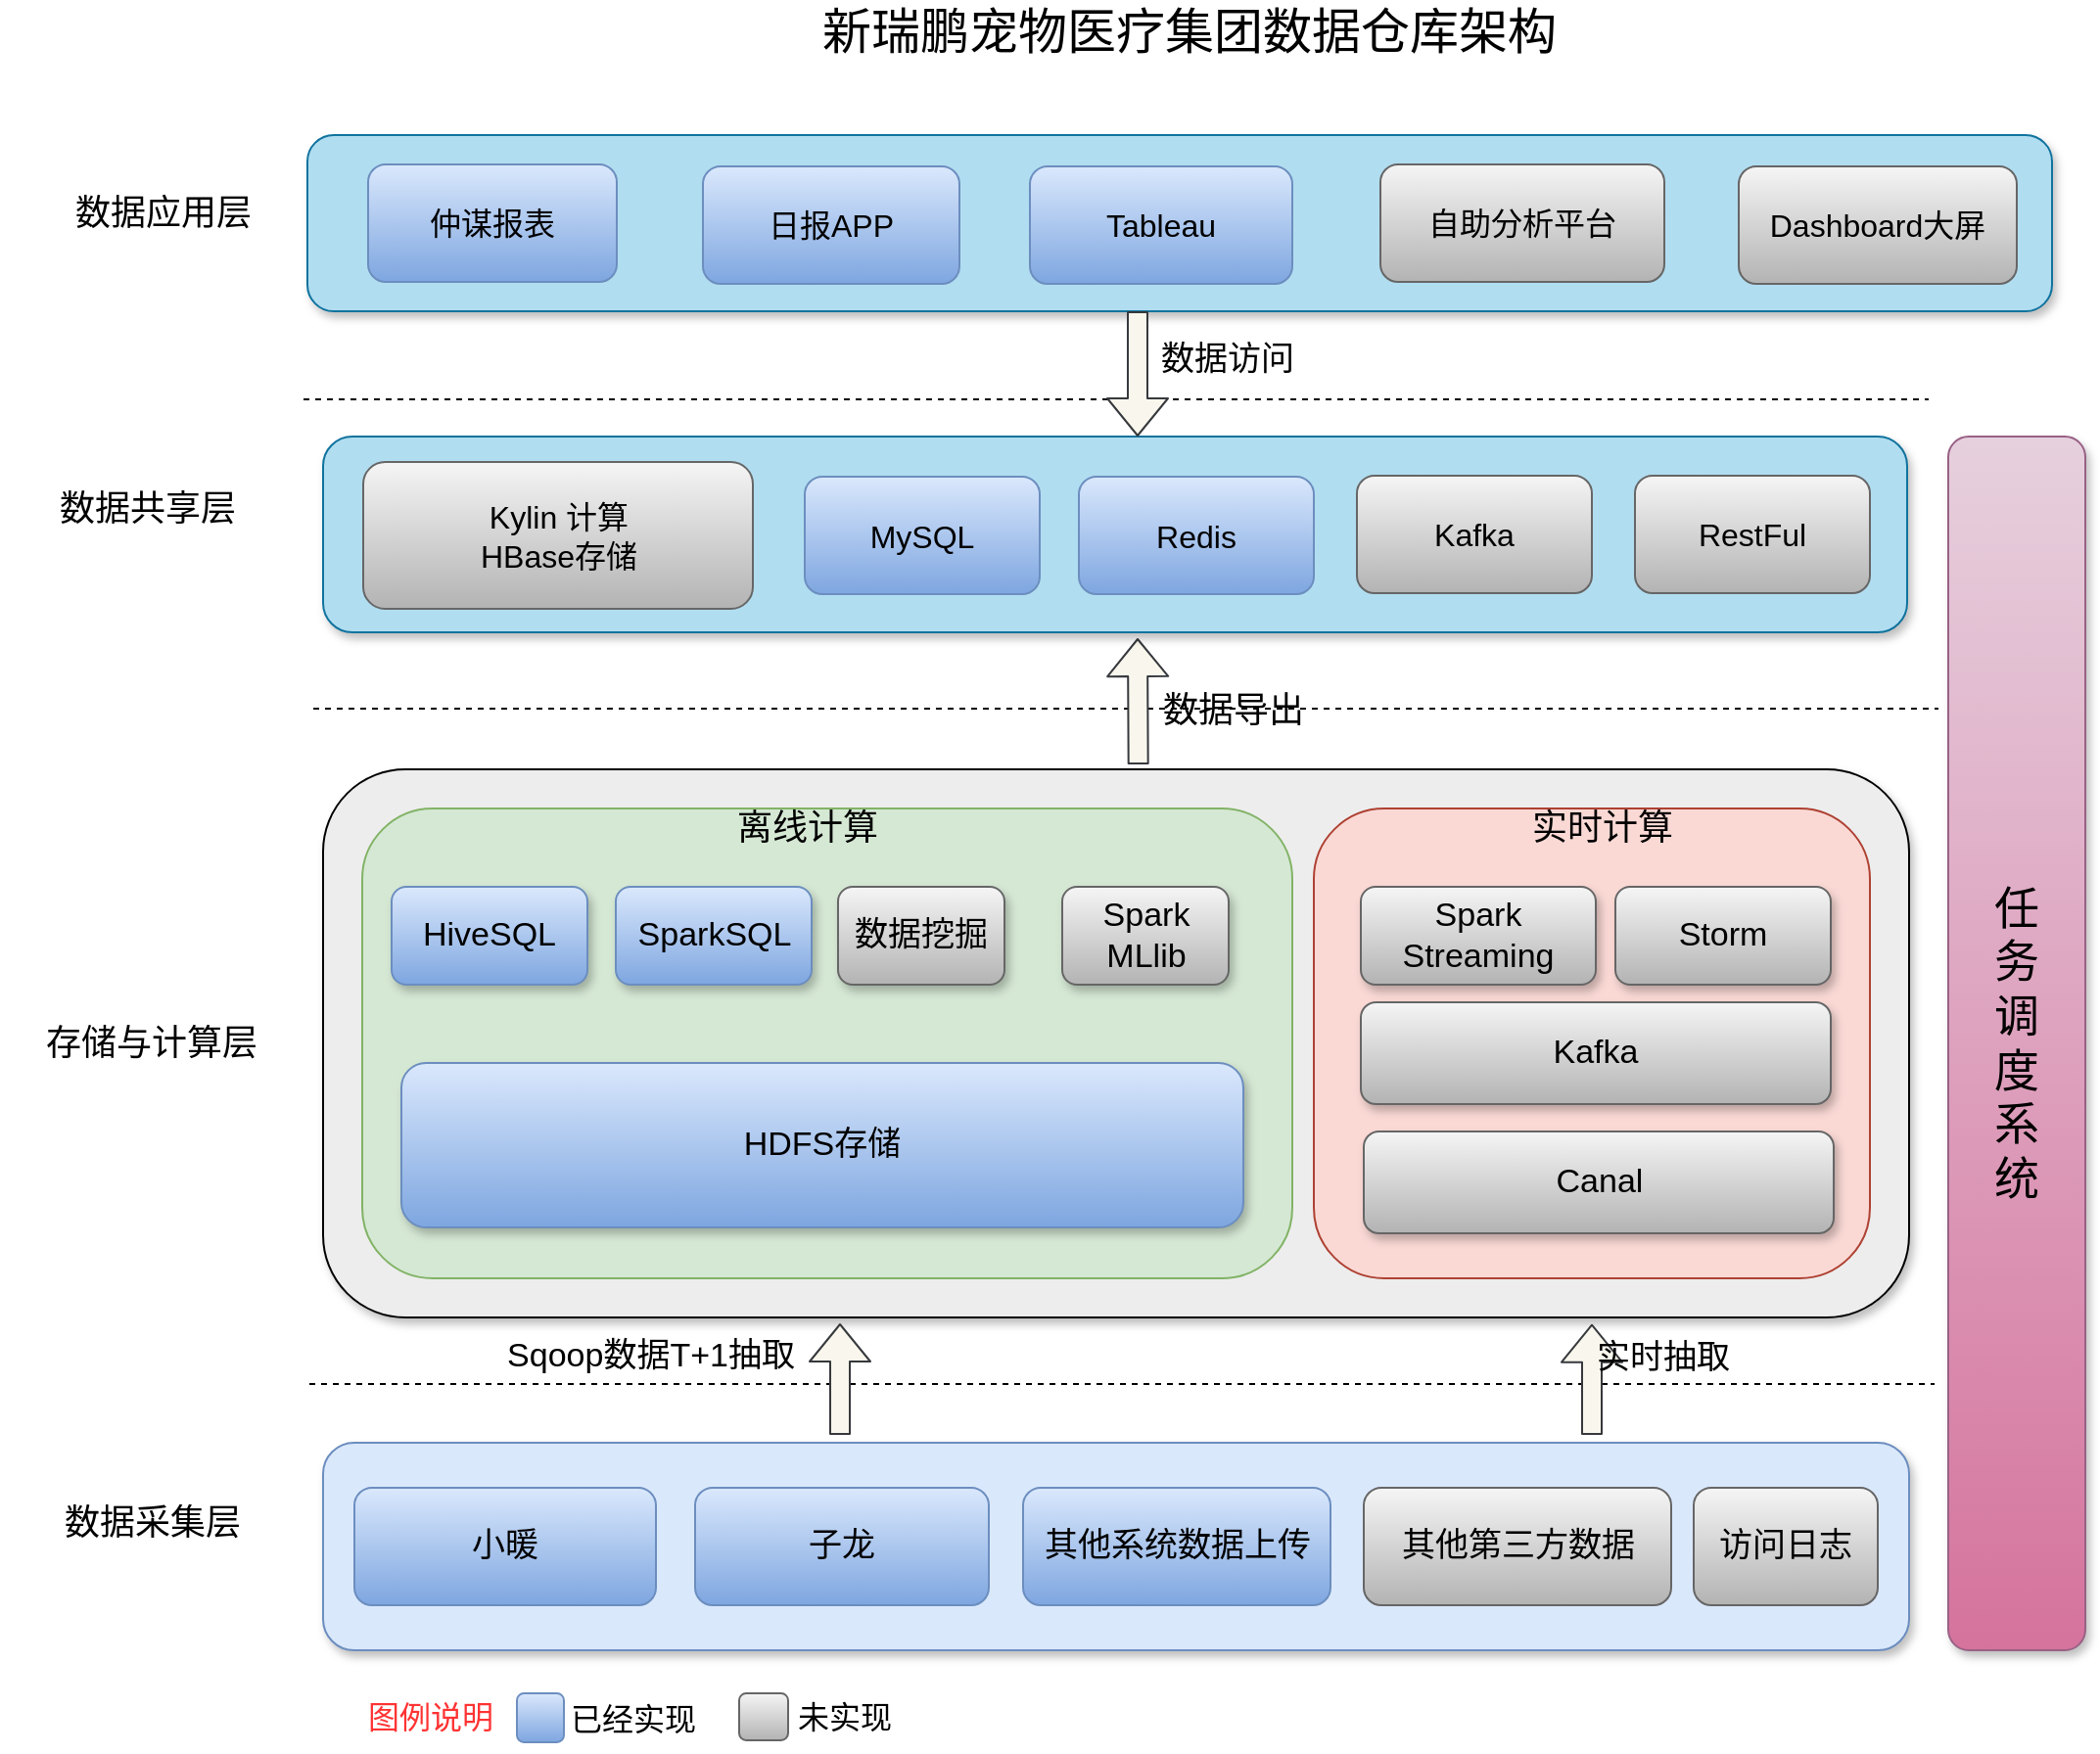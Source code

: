 <mxfile version="10.9.8" type="github"><diagram id="XCvb8BfL5oyT8UWZ--0e" name="第 1 页"><mxGraphModel dx="2079" dy="1994" grid="0" gridSize="10" guides="1" tooltips="1" connect="1" arrows="1" fold="1" page="1" pageScale="1" pageWidth="827" pageHeight="1169" math="0" shadow="0"><root><mxCell id="0"/><mxCell id="1" parent="0"/><mxCell id="9KU0dV6Hh1GnZNRFCdiP-26" value="" style="rounded=1;whiteSpace=wrap;html=1;fillColor=#EDEDED;shadow=1;" vertex="1" parent="1"><mxGeometry x="10" y="180" width="810" height="280" as="geometry"/></mxCell><mxCell id="pTIzSWiwMI35IfcntTuq-1" value="" style="rounded=1;whiteSpace=wrap;html=1;fillColor=#dae8fc;strokeColor=#6c8ebf;glass=0;shadow=1;" parent="1" vertex="1"><mxGeometry x="10" y="524" width="810" height="106" as="geometry"/></mxCell><mxCell id="pTIzSWiwMI35IfcntTuq-2" value="&lt;font style=&quot;font-size: 18px&quot;&gt;数据采集层&lt;/font&gt;" style="text;html=1;strokeColor=none;fillColor=none;align=center;verticalAlign=middle;whiteSpace=wrap;rounded=0;" parent="1" vertex="1"><mxGeometry x="-127" y="555" width="100" height="20" as="geometry"/></mxCell><mxCell id="pTIzSWiwMI35IfcntTuq-3" value="" style="endArrow=none;dashed=1;html=1;" parent="1" edge="1"><mxGeometry width="50" height="50" relative="1" as="geometry"><mxPoint x="3" y="494" as="sourcePoint"/><mxPoint x="833" y="494" as="targetPoint"/></mxGeometry></mxCell><mxCell id="pTIzSWiwMI35IfcntTuq-4" value="&lt;font style=&quot;font-size: 17px&quot;&gt;小暖&lt;/font&gt;" style="rounded=1;whiteSpace=wrap;html=1;gradientColor=#7ea6e0;fillColor=#dae8fc;strokeColor=#6c8ebf;" parent="1" vertex="1"><mxGeometry x="26" y="547" width="154" height="60" as="geometry"/></mxCell><mxCell id="pTIzSWiwMI35IfcntTuq-5" value="&lt;font style=&quot;font-size: 17px&quot;&gt;子龙&lt;/font&gt;" style="rounded=1;whiteSpace=wrap;html=1;gradientColor=#7ea6e0;fillColor=#dae8fc;strokeColor=#6c8ebf;" parent="1" vertex="1"><mxGeometry x="200" y="547" width="150" height="60" as="geometry"/></mxCell><mxCell id="pTIzSWiwMI35IfcntTuq-6" value="&lt;font style=&quot;font-size: 17px&quot;&gt;其他系统数据上传&lt;/font&gt;" style="rounded=1;whiteSpace=wrap;html=1;gradientColor=#7ea6e0;fillColor=#dae8fc;strokeColor=#6c8ebf;" parent="1" vertex="1"><mxGeometry x="367.5" y="547" width="157" height="60" as="geometry"/></mxCell><mxCell id="9KU0dV6Hh1GnZNRFCdiP-4" value="" style="rounded=1;whiteSpace=wrap;html=1;fillColor=#d5e8d4;strokeColor=#82b366;glass=0;shadow=0;" vertex="1" parent="1"><mxGeometry x="30" y="200" width="475" height="240" as="geometry"/></mxCell><mxCell id="9KU0dV6Hh1GnZNRFCdiP-5" value="&lt;font style=&quot;font-size: 18px&quot;&gt;存储与计算层&lt;/font&gt;" style="text;html=1;strokeColor=none;fillColor=none;align=center;verticalAlign=middle;whiteSpace=wrap;rounded=0;" vertex="1" parent="1"><mxGeometry x="-155" y="310" width="155" height="20" as="geometry"/></mxCell><mxCell id="9KU0dV6Hh1GnZNRFCdiP-6" value="" style="endArrow=none;dashed=1;html=1;" edge="1" parent="1"><mxGeometry width="50" height="50" relative="1" as="geometry"><mxPoint x="5" y="149" as="sourcePoint"/><mxPoint x="835" y="149" as="targetPoint"/></mxGeometry></mxCell><mxCell id="9KU0dV6Hh1GnZNRFCdiP-10" value="" style="rounded=1;whiteSpace=wrap;html=1;fillColor=#fad9d5;strokeColor=#ae4132;shadow=0;" vertex="1" parent="1"><mxGeometry x="516" y="200" width="284" height="240" as="geometry"/></mxCell><mxCell id="9KU0dV6Hh1GnZNRFCdiP-13" value="&lt;font style=&quot;font-size: 18px&quot;&gt;离线计算&lt;/font&gt;" style="text;html=1;strokeColor=none;fillColor=none;align=center;verticalAlign=middle;whiteSpace=wrap;rounded=0;" vertex="1" parent="1"><mxGeometry x="180" y="200" width="155" height="20" as="geometry"/></mxCell><mxCell id="9KU0dV6Hh1GnZNRFCdiP-14" value="&lt;font style=&quot;font-size: 18px&quot;&gt;实时计算&lt;/font&gt;" style="text;html=1;strokeColor=none;fillColor=none;align=center;verticalAlign=middle;whiteSpace=wrap;rounded=0;" vertex="1" parent="1"><mxGeometry x="586" y="200" width="155" height="20" as="geometry"/></mxCell><mxCell id="9KU0dV6Hh1GnZNRFCdiP-15" value="" style="rounded=1;whiteSpace=wrap;html=1;fillColor=#b1ddf0;strokeColor=#10739e;shadow=1;" vertex="1" parent="1"><mxGeometry x="2" y="-144" width="891" height="90" as="geometry"/></mxCell><mxCell id="9KU0dV6Hh1GnZNRFCdiP-16" value="&lt;font style=&quot;font-size: 18px&quot;&gt;数据应用层&lt;/font&gt;" style="text;html=1;strokeColor=none;fillColor=none;align=center;verticalAlign=middle;whiteSpace=wrap;rounded=0;" vertex="1" parent="1"><mxGeometry x="-149" y="-114" width="155" height="20" as="geometry"/></mxCell><mxCell id="9KU0dV6Hh1GnZNRFCdiP-21" value="&lt;font style=&quot;font-size: 16px&quot;&gt;仲谋报表&lt;/font&gt;" style="rounded=1;whiteSpace=wrap;html=1;gradientColor=#7ea6e0;fillColor=#dae8fc;strokeColor=#6c8ebf;" vertex="1" parent="1"><mxGeometry x="33" y="-129" width="127" height="60" as="geometry"/></mxCell><mxCell id="9KU0dV6Hh1GnZNRFCdiP-22" value="&lt;font style=&quot;font-size: 16px&quot;&gt;日报APP&lt;/font&gt;" style="rounded=1;whiteSpace=wrap;html=1;gradientColor=#7ea6e0;fillColor=#dae8fc;strokeColor=#6c8ebf;" vertex="1" parent="1"><mxGeometry x="204" y="-128" width="131" height="60" as="geometry"/></mxCell><mxCell id="9KU0dV6Hh1GnZNRFCdiP-23" value="&lt;font style=&quot;font-size: 16px&quot;&gt;Dashboard大屏&lt;/font&gt;" style="rounded=1;whiteSpace=wrap;html=1;gradientColor=#b3b3b3;fillColor=#f5f5f5;strokeColor=#666666;" vertex="1" parent="1"><mxGeometry x="733" y="-128" width="142" height="60" as="geometry"/></mxCell><mxCell id="9KU0dV6Hh1GnZNRFCdiP-24" value="" style="shape=flexArrow;endArrow=classic;html=1;exitX=0.514;exitY=-0.009;exitDx=0;exitDy=0;exitPerimeter=0;fillColor=#f9f7ed;strokeColor=#36393d;" edge="1" parent="1" source="9KU0dV6Hh1GnZNRFCdiP-26"><mxGeometry width="50" height="50" relative="1" as="geometry"><mxPoint x="426" y="170" as="sourcePoint"/><mxPoint x="426" y="113" as="targetPoint"/></mxGeometry></mxCell><mxCell id="9KU0dV6Hh1GnZNRFCdiP-25" value="&lt;font style=&quot;font-size: 18px&quot;&gt;数据导出&lt;/font&gt;" style="text;html=1;strokeColor=none;fillColor=none;align=center;verticalAlign=middle;whiteSpace=wrap;rounded=0;" vertex="1" parent="1"><mxGeometry x="430" y="140" width="90" height="20" as="geometry"/></mxCell><mxCell id="9KU0dV6Hh1GnZNRFCdiP-33" value="&lt;font style=&quot;font-size: 17px&quot;&gt;Sqoop数据T+1抽取&lt;/font&gt;" style="text;html=1;strokeColor=none;fillColor=none;align=center;verticalAlign=middle;whiteSpace=wrap;rounded=0;glass=1;" vertex="1" parent="1"><mxGeometry x="96" y="470" width="163" height="20" as="geometry"/></mxCell><mxCell id="9KU0dV6Hh1GnZNRFCdiP-34" value="&lt;font style=&quot;font-size: 23px&quot;&gt;任&lt;br&gt;务&lt;br&gt;调&lt;br&gt;度&lt;br&gt;系&lt;br&gt;统&lt;/font&gt;" style="rounded=1;whiteSpace=wrap;html=1;glass=0;fillColor=#e6d0de;gradientColor=#d5739d;strokeColor=#996185;shadow=1;" vertex="1" parent="1"><mxGeometry x="840" y="10" width="70" height="620" as="geometry"/></mxCell><mxCell id="9KU0dV6Hh1GnZNRFCdiP-35" value="&lt;font style=&quot;font-size: 17px&quot;&gt;HiveSQL&lt;/font&gt;" style="rounded=1;whiteSpace=wrap;html=1;shadow=1;glass=0;fillColor=#dae8fc;gradientColor=#7ea6e0;strokeColor=#6c8ebf;" vertex="1" parent="1"><mxGeometry x="45" y="240" width="100" height="50" as="geometry"/></mxCell><mxCell id="9KU0dV6Hh1GnZNRFCdiP-36" value="&lt;font style=&quot;font-size: 16px&quot;&gt;Tableau&lt;/font&gt;" style="rounded=1;whiteSpace=wrap;html=1;gradientColor=#7ea6e0;fillColor=#dae8fc;strokeColor=#6c8ebf;" vertex="1" parent="1"><mxGeometry x="371" y="-128" width="134" height="60" as="geometry"/></mxCell><mxCell id="9KU0dV6Hh1GnZNRFCdiP-37" value="&lt;font style=&quot;font-size: 17px&quot;&gt;SparkSQL&lt;/font&gt;" style="rounded=1;whiteSpace=wrap;html=1;shadow=1;glass=0;fillColor=#dae8fc;gradientColor=#7ea6e0;strokeColor=#6c8ebf;" vertex="1" parent="1"><mxGeometry x="159.5" y="240" width="100" height="50" as="geometry"/></mxCell><mxCell id="9KU0dV6Hh1GnZNRFCdiP-38" value="&lt;font style=&quot;font-size: 17px&quot;&gt;HDFS存储&lt;/font&gt;" style="rounded=1;whiteSpace=wrap;html=1;shadow=1;glass=0;fillColor=#dae8fc;strokeColor=#6c8ebf;gradientColor=#7ea6e0;" vertex="1" parent="1"><mxGeometry x="50" y="330" width="430" height="84" as="geometry"/></mxCell><mxCell id="9KU0dV6Hh1GnZNRFCdiP-39" value="&lt;font style=&quot;font-size: 17px&quot;&gt;数据挖掘&lt;/font&gt;" style="rounded=1;whiteSpace=wrap;html=1;shadow=1;glass=0;fillColor=#f5f5f5;gradientColor=#b3b3b3;strokeColor=#666666;" vertex="1" parent="1"><mxGeometry x="273" y="240" width="85" height="50" as="geometry"/></mxCell><mxCell id="9KU0dV6Hh1GnZNRFCdiP-40" value="&lt;font style=&quot;font-size: 17px&quot;&gt;Spark&lt;br&gt;MLlib&lt;/font&gt;" style="rounded=1;whiteSpace=wrap;html=1;shadow=1;glass=0;fillColor=#f5f5f5;gradientColor=#b3b3b3;strokeColor=#666666;" vertex="1" parent="1"><mxGeometry x="387.5" y="240" width="85" height="50" as="geometry"/></mxCell><mxCell id="9KU0dV6Hh1GnZNRFCdiP-41" value="&lt;font style=&quot;font-size: 17px&quot;&gt;Spark&lt;br&gt;Streaming&lt;br&gt;&lt;/font&gt;" style="rounded=1;whiteSpace=wrap;html=1;shadow=1;glass=0;fillColor=#f5f5f5;gradientColor=#b3b3b3;strokeColor=#666666;" vertex="1" parent="1"><mxGeometry x="540" y="240" width="120" height="50" as="geometry"/></mxCell><mxCell id="9KU0dV6Hh1GnZNRFCdiP-42" value="&lt;font style=&quot;font-size: 17px&quot;&gt;Kafka&lt;br&gt;&lt;/font&gt;" style="rounded=1;whiteSpace=wrap;html=1;shadow=1;glass=0;fillColor=#f5f5f5;gradientColor=#b3b3b3;strokeColor=#666666;" vertex="1" parent="1"><mxGeometry x="540" y="299" width="240" height="52" as="geometry"/></mxCell><mxCell id="9KU0dV6Hh1GnZNRFCdiP-43" value="&lt;font style=&quot;font-size: 17px&quot;&gt;Storm&lt;br&gt;&lt;/font&gt;" style="rounded=1;whiteSpace=wrap;html=1;shadow=1;glass=0;fillColor=#f5f5f5;gradientColor=#b3b3b3;strokeColor=#666666;" vertex="1" parent="1"><mxGeometry x="670" y="240" width="110" height="50" as="geometry"/></mxCell><mxCell id="9KU0dV6Hh1GnZNRFCdiP-44" value="&lt;font style=&quot;font-size: 17px&quot;&gt;访问日志&lt;/font&gt;" style="rounded=1;whiteSpace=wrap;html=1;gradientColor=#b3b3b3;fillColor=#f5f5f5;strokeColor=#666666;" vertex="1" parent="1"><mxGeometry x="710" y="547" width="94" height="60" as="geometry"/></mxCell><mxCell id="9KU0dV6Hh1GnZNRFCdiP-45" value="&lt;span style=&quot;font-size: 16px&quot;&gt;自助分析平台&lt;/span&gt;" style="rounded=1;whiteSpace=wrap;html=1;gradientColor=#b3b3b3;fillColor=#f5f5f5;strokeColor=#666666;" vertex="1" parent="1"><mxGeometry x="550" y="-129" width="145" height="60" as="geometry"/></mxCell><mxCell id="9KU0dV6Hh1GnZNRFCdiP-47" value="&lt;font style=&quot;font-size: 17px&quot;&gt;Canal&lt;br&gt;&lt;/font&gt;" style="rounded=1;whiteSpace=wrap;html=1;shadow=1;glass=0;fillColor=#f5f5f5;gradientColor=#b3b3b3;strokeColor=#666666;" vertex="1" parent="1"><mxGeometry x="541.5" y="365" width="240" height="52" as="geometry"/></mxCell><mxCell id="9KU0dV6Hh1GnZNRFCdiP-49" value="" style="shape=flexArrow;endArrow=classic;html=1;entryX=0.315;entryY=1.012;entryDx=0;entryDy=0;entryPerimeter=0;fillColor=#f9f7ed;strokeColor=#36393d;" edge="1" parent="1"><mxGeometry width="50" height="50" relative="1" as="geometry"><mxPoint x="274" y="520" as="sourcePoint"/><mxPoint x="274" y="463" as="targetPoint"/></mxGeometry></mxCell><mxCell id="9KU0dV6Hh1GnZNRFCdiP-50" value="" style="shape=flexArrow;endArrow=classic;html=1;entryX=0.8;entryY=1.012;entryDx=0;entryDy=0;entryPerimeter=0;fillColor=#f9f7ed;strokeColor=#36393d;" edge="1" parent="1" target="9KU0dV6Hh1GnZNRFCdiP-26"><mxGeometry width="50" height="50" relative="1" as="geometry"><mxPoint x="658" y="520" as="sourcePoint"/><mxPoint x="620" y="470" as="targetPoint"/></mxGeometry></mxCell><mxCell id="9KU0dV6Hh1GnZNRFCdiP-51" value="&lt;font style=&quot;font-size: 17px&quot;&gt;实时抽取&lt;/font&gt;" style="text;html=1;strokeColor=none;fillColor=none;align=center;verticalAlign=middle;whiteSpace=wrap;rounded=0;glass=1;" vertex="1" parent="1"><mxGeometry x="647.5" y="471" width="93" height="20" as="geometry"/></mxCell><mxCell id="9KU0dV6Hh1GnZNRFCdiP-59" value="" style="rounded=1;whiteSpace=wrap;html=1;fillColor=#b1ddf0;strokeColor=#10739e;shadow=1;" vertex="1" parent="1"><mxGeometry x="10" y="10" width="809" height="100" as="geometry"/></mxCell><mxCell id="9KU0dV6Hh1GnZNRFCdiP-60" value="&lt;font style=&quot;font-size: 16px&quot;&gt;Redis&lt;br&gt;&lt;/font&gt;" style="rounded=1;whiteSpace=wrap;html=1;gradientColor=#7ea6e0;fillColor=#dae8fc;strokeColor=#6c8ebf;" vertex="1" parent="1"><mxGeometry x="396" y="30.5" width="120" height="60" as="geometry"/></mxCell><mxCell id="9KU0dV6Hh1GnZNRFCdiP-61" value="&lt;font style=&quot;font-size: 16px&quot;&gt;Kafka&lt;/font&gt;" style="rounded=1;whiteSpace=wrap;html=1;gradientColor=#b3b3b3;fillColor=#f5f5f5;strokeColor=#666666;" vertex="1" parent="1"><mxGeometry x="538" y="30" width="120" height="60" as="geometry"/></mxCell><mxCell id="9KU0dV6Hh1GnZNRFCdiP-63" value="&lt;span style=&quot;font-size: 16px&quot;&gt;RestFul&lt;/span&gt;" style="rounded=1;whiteSpace=wrap;html=1;gradientColor=#b3b3b3;fillColor=#f5f5f5;strokeColor=#666666;" vertex="1" parent="1"><mxGeometry x="680" y="30" width="120" height="60" as="geometry"/></mxCell><mxCell id="9KU0dV6Hh1GnZNRFCdiP-65" value="&lt;span style=&quot;font-size: 16px&quot;&gt;Kylin 计算&lt;br&gt;HBase存储&lt;br&gt;&lt;/span&gt;" style="rounded=1;whiteSpace=wrap;html=1;gradientColor=#b3b3b3;fillColor=#f5f5f5;strokeColor=#666666;" vertex="1" parent="1"><mxGeometry x="30.5" y="23" width="199" height="75" as="geometry"/></mxCell><mxCell id="9KU0dV6Hh1GnZNRFCdiP-66" value="&lt;font style=&quot;font-size: 18px&quot;&gt;数据共享层&lt;/font&gt;" style="text;html=1;strokeColor=none;fillColor=none;align=center;verticalAlign=middle;whiteSpace=wrap;rounded=0;" vertex="1" parent="1"><mxGeometry x="-131" y="36.5" width="103" height="20" as="geometry"/></mxCell><mxCell id="9KU0dV6Hh1GnZNRFCdiP-67" value="&lt;font style=&quot;font-size: 16px&quot;&gt;MySQL&lt;/font&gt;" style="rounded=1;whiteSpace=wrap;html=1;gradientColor=#7ea6e0;fillColor=#dae8fc;strokeColor=#6c8ebf;" vertex="1" parent="1"><mxGeometry x="256" y="30.5" width="120" height="60" as="geometry"/></mxCell><mxCell id="9KU0dV6Hh1GnZNRFCdiP-68" value="&lt;span style=&quot;font-size: 17px&quot;&gt;其他第三方数据&lt;/span&gt;" style="rounded=1;whiteSpace=wrap;html=1;gradientColor=#b3b3b3;fillColor=#f5f5f5;strokeColor=#666666;" vertex="1" parent="1"><mxGeometry x="541.5" y="547" width="157" height="60" as="geometry"/></mxCell><mxCell id="9KU0dV6Hh1GnZNRFCdiP-69" value="" style="endArrow=none;dashed=1;html=1;" edge="1" parent="1"><mxGeometry width="50" height="50" relative="1" as="geometry"><mxPoint y="-9" as="sourcePoint"/><mxPoint x="830" y="-9" as="targetPoint"/></mxGeometry></mxCell><mxCell id="9KU0dV6Hh1GnZNRFCdiP-70" value="" style="shape=flexArrow;endArrow=classic;html=1;exitX=0.5;exitY=1;exitDx=0;exitDy=0;entryX=0.5;entryY=0;entryDx=0;entryDy=0;fillColor=#f9f7ed;strokeColor=#36393d;" edge="1" parent="1"><mxGeometry width="50" height="50" relative="1" as="geometry"><mxPoint x="426" y="-54" as="sourcePoint"/><mxPoint x="426" y="10" as="targetPoint"/></mxGeometry></mxCell><mxCell id="9KU0dV6Hh1GnZNRFCdiP-71" value="&lt;font style=&quot;font-size: 17px&quot;&gt;数据访问&lt;/font&gt;" style="text;html=1;strokeColor=none;fillColor=none;align=center;verticalAlign=middle;whiteSpace=wrap;rounded=0;shadow=1;glass=0;" vertex="1" parent="1"><mxGeometry x="427" y="-39" width="90" height="20" as="geometry"/></mxCell><mxCell id="9KU0dV6Hh1GnZNRFCdiP-72" value="&lt;font style=&quot;font-size: 25px&quot;&gt;新瑞鹏宠物医疗集团数据仓库架构&lt;/font&gt;" style="text;html=1;strokeColor=none;fillColor=none;align=center;verticalAlign=middle;whiteSpace=wrap;rounded=0;shadow=1;glass=0;" vertex="1" parent="1"><mxGeometry x="263" y="-208" width="379" height="20" as="geometry"/></mxCell><mxCell id="9KU0dV6Hh1GnZNRFCdiP-73" value="" style="rounded=1;whiteSpace=wrap;html=1;gradientColor=#b3b3b3;fillColor=#f5f5f5;strokeColor=#666666;flipH=1;" vertex="1" parent="1"><mxGeometry x="222.5" y="652" width="25" height="24" as="geometry"/></mxCell><mxCell id="9KU0dV6Hh1GnZNRFCdiP-74" value="&lt;font style=&quot;font-size: 16px&quot;&gt;未实现&lt;/font&gt;" style="text;html=1;strokeColor=none;fillColor=none;align=center;verticalAlign=middle;whiteSpace=wrap;rounded=0;shadow=1;glass=0;flipH=1;" vertex="1" parent="1"><mxGeometry x="251" y="654" width="51" height="20" as="geometry"/></mxCell><mxCell id="9KU0dV6Hh1GnZNRFCdiP-75" value="&lt;font color=&quot;#ff3333&quot; style=&quot;font-size: 16px&quot;&gt;图例说明&lt;/font&gt;" style="text;html=1;strokeColor=none;fillColor=none;align=center;verticalAlign=middle;whiteSpace=wrap;rounded=0;shadow=1;glass=0;flipH=1;" vertex="1" parent="1"><mxGeometry x="26" y="654" width="78" height="20" as="geometry"/></mxCell><mxCell id="9KU0dV6Hh1GnZNRFCdiP-80" value="" style="group;flipH=1;" vertex="1" connectable="0" parent="1"><mxGeometry x="109" y="652" width="93" height="25" as="geometry"/></mxCell><mxCell id="9KU0dV6Hh1GnZNRFCdiP-76" value="" style="rounded=1;whiteSpace=wrap;html=1;gradientColor=#7ea6e0;fillColor=#dae8fc;strokeColor=#6c8ebf;flipH=1;" vertex="1" parent="9KU0dV6Hh1GnZNRFCdiP-80"><mxGeometry width="24" height="25" as="geometry"/></mxCell><mxCell id="9KU0dV6Hh1GnZNRFCdiP-79" value="&lt;font style=&quot;font-size: 16px&quot;&gt;已经实现&lt;/font&gt;" style="text;html=1;strokeColor=none;fillColor=none;align=center;verticalAlign=middle;whiteSpace=wrap;rounded=0;shadow=1;glass=0;flipH=1;" vertex="1" parent="9KU0dV6Hh1GnZNRFCdiP-80"><mxGeometry x="26" y="3" width="67" height="20" as="geometry"/></mxCell></root></mxGraphModel></diagram></mxfile>
